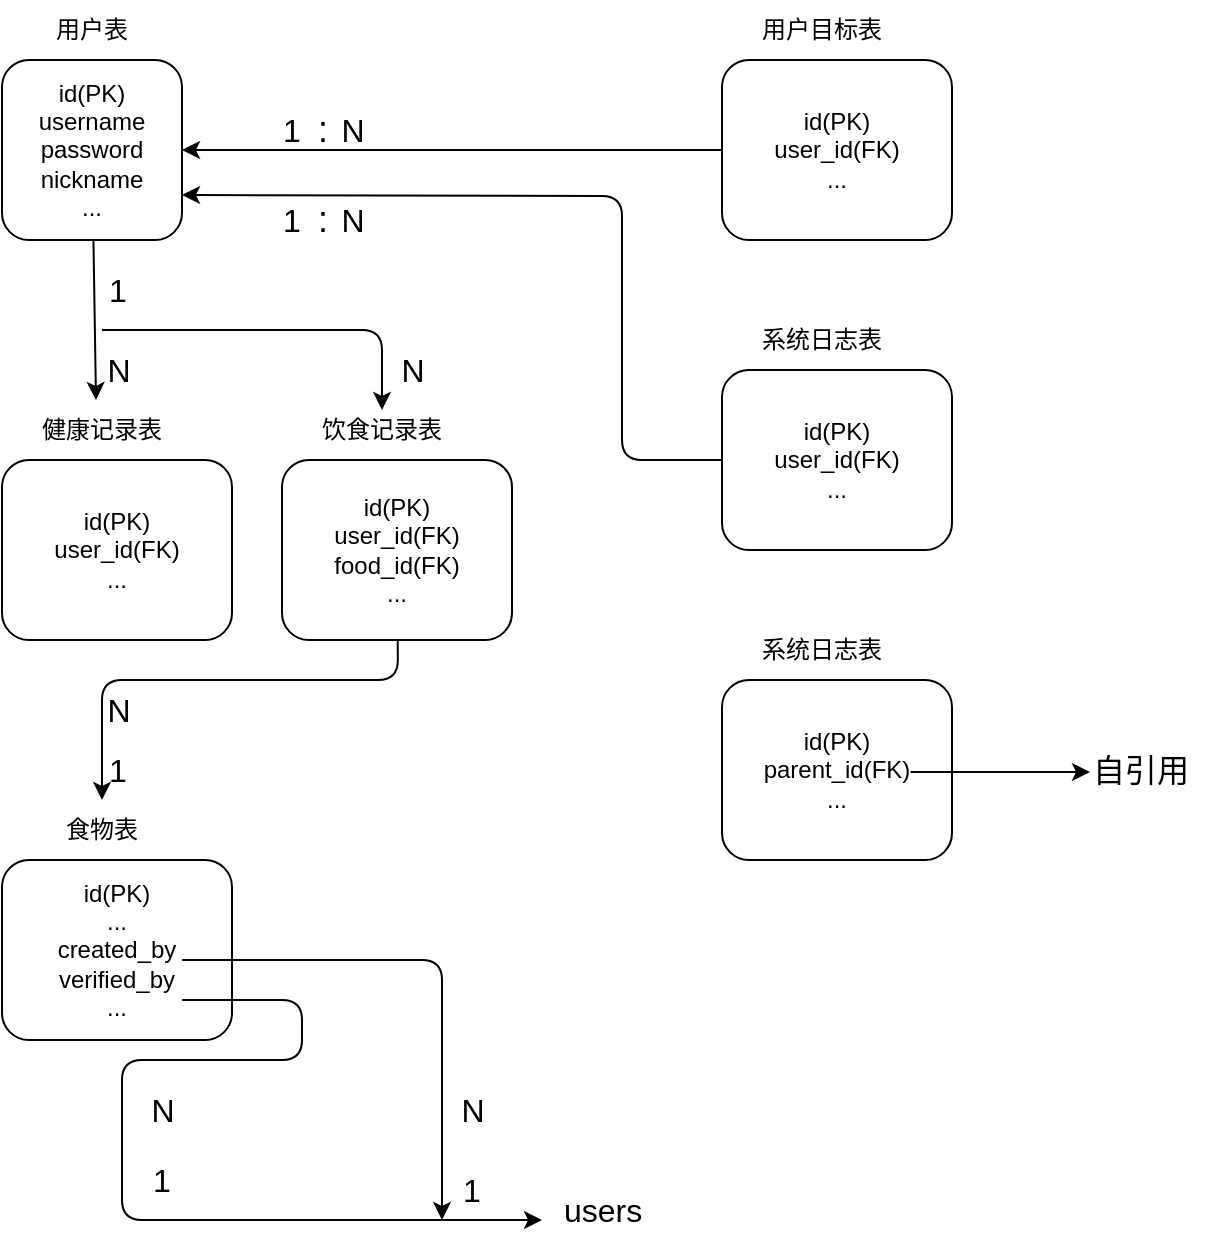 <mxfile>
    <diagram id="AmOTvMSBuik-WjjTdT88" name="第 1 页">
        <mxGraphModel dx="746" dy="781" grid="1" gridSize="10" guides="1" tooltips="1" connect="1" arrows="1" fold="1" page="1" pageScale="1" pageWidth="827" pageHeight="1169" background="#ffffff" math="0" shadow="0">
            <root>
                <mxCell id="0"/>
                <mxCell id="1" parent="0"/>
                <mxCell id="2" value="id(PK)&lt;br&gt;username&lt;br&gt;password&lt;br&gt;nickname&lt;br&gt;..." style="rounded=1;whiteSpace=wrap;html=1;" vertex="1" parent="1">
                    <mxGeometry x="106" y="120" width="90" height="90" as="geometry"/>
                </mxCell>
                <mxCell id="3" value="用户表" style="text;html=1;align=center;verticalAlign=middle;whiteSpace=wrap;rounded=0;" vertex="1" parent="1">
                    <mxGeometry x="121" y="90" width="60" height="30" as="geometry"/>
                </mxCell>
                <mxCell id="4" value="&lt;span style=&quot;color: rgb(0, 0, 0);&quot;&gt;id(PK)&lt;/span&gt;&lt;br style=&quot;color: rgb(63, 63, 63); scrollbar-color: rgb(226, 226, 226) rgb(251, 251, 251);&quot;&gt;&lt;span style=&quot;color: rgb(0, 0, 0);&quot;&gt;user_id(FK)&lt;br&gt;...&lt;/span&gt;" style="rounded=1;whiteSpace=wrap;html=1;" vertex="1" parent="1">
                    <mxGeometry x="106" y="320" width="115" height="90" as="geometry"/>
                </mxCell>
                <mxCell id="5" value="健康记录表" style="text;html=1;align=center;verticalAlign=middle;whiteSpace=wrap;rounded=0;" vertex="1" parent="1">
                    <mxGeometry x="121" y="290" width="70" height="30" as="geometry"/>
                </mxCell>
                <mxCell id="7" style="edgeStyle=none;html=1;" edge="1" parent="1" source="2">
                    <mxGeometry relative="1" as="geometry">
                        <mxPoint x="153" y="290" as="targetPoint"/>
                    </mxGeometry>
                </mxCell>
                <mxCell id="8" value="&lt;font style=&quot;font-size: 16px;&quot;&gt;1&lt;/font&gt;" style="text;html=1;align=center;verticalAlign=middle;whiteSpace=wrap;rounded=0;" vertex="1" parent="1">
                    <mxGeometry x="133.5" y="220" width="60" height="30" as="geometry"/>
                </mxCell>
                <mxCell id="10" value="" style="endArrow=classic;html=1;" edge="1" parent="1">
                    <mxGeometry width="50" height="50" relative="1" as="geometry">
                        <mxPoint x="156" y="255" as="sourcePoint"/>
                        <mxPoint x="296" y="295" as="targetPoint"/>
                        <Array as="points">
                            <mxPoint x="296" y="255"/>
                        </Array>
                    </mxGeometry>
                </mxCell>
                <mxCell id="11" value="&lt;font style=&quot;font-size: 16px;&quot;&gt;N&lt;/font&gt;" style="text;html=1;align=center;verticalAlign=middle;resizable=0;points=[];autosize=1;strokeColor=none;fillColor=none;" vertex="1" parent="1">
                    <mxGeometry x="143.5" y="260" width="40" height="30" as="geometry"/>
                </mxCell>
                <mxCell id="18" style="edgeStyle=none;html=1;entryX=0.5;entryY=0;entryDx=0;entryDy=0;" edge="1" parent="1" source="13" target="17">
                    <mxGeometry relative="1" as="geometry">
                        <Array as="points">
                            <mxPoint x="304" y="430"/>
                            <mxPoint x="156" y="430"/>
                        </Array>
                    </mxGeometry>
                </mxCell>
                <mxCell id="13" value="&lt;span style=&quot;color: rgb(0, 0, 0);&quot;&gt;id(PK)&lt;/span&gt;&lt;br style=&quot;color: rgb(63, 63, 63); scrollbar-color: rgb(226, 226, 226) rgb(251, 251, 251);&quot;&gt;&lt;span style=&quot;color: rgb(0, 0, 0);&quot;&gt;user_id(FK)&lt;/span&gt;&lt;br style=&quot;color: rgb(63, 63, 63); scrollbar-color: rgb(226, 226, 226) rgb(251, 251, 251);&quot;&gt;&lt;span style=&quot;color: rgb(0, 0, 0);&quot;&gt;food_id(FK)&lt;br&gt;...&lt;/span&gt;" style="rounded=1;whiteSpace=wrap;html=1;" vertex="1" parent="1">
                    <mxGeometry x="246" y="320" width="115" height="90" as="geometry"/>
                </mxCell>
                <mxCell id="14" value="饮食记录表" style="text;html=1;align=center;verticalAlign=middle;whiteSpace=wrap;rounded=0;" vertex="1" parent="1">
                    <mxGeometry x="261" y="290" width="70" height="30" as="geometry"/>
                </mxCell>
                <mxCell id="15" value="&lt;font style=&quot;font-size: 16px;&quot;&gt;N&lt;/font&gt;" style="text;html=1;align=center;verticalAlign=middle;resizable=0;points=[];autosize=1;strokeColor=none;fillColor=none;" vertex="1" parent="1">
                    <mxGeometry x="291" y="260" width="40" height="30" as="geometry"/>
                </mxCell>
                <mxCell id="16" value="&lt;span style=&quot;color: rgb(0, 0, 0);&quot;&gt;id(PK)&lt;/span&gt;&lt;br style=&quot;color: rgb(63, 63, 63); scrollbar-color: rgb(226, 226, 226) rgb(251, 251, 251);&quot;&gt;...&lt;br&gt;created_by&lt;br&gt;verified_by&lt;br&gt;..." style="rounded=1;whiteSpace=wrap;html=1;" vertex="1" parent="1">
                    <mxGeometry x="106" y="520" width="115" height="90" as="geometry"/>
                </mxCell>
                <mxCell id="17" value="食物表" style="text;html=1;align=center;verticalAlign=middle;whiteSpace=wrap;rounded=0;" vertex="1" parent="1">
                    <mxGeometry x="121" y="490" width="70" height="30" as="geometry"/>
                </mxCell>
                <mxCell id="19" value="&lt;font style=&quot;font-size: 16px;&quot;&gt;N&lt;/font&gt;" style="text;html=1;align=center;verticalAlign=middle;resizable=0;points=[];autosize=1;strokeColor=none;fillColor=none;" vertex="1" parent="1">
                    <mxGeometry x="143.5" y="430" width="40" height="30" as="geometry"/>
                </mxCell>
                <mxCell id="20" value="&lt;font style=&quot;font-size: 16px;&quot;&gt;1&lt;/font&gt;" style="text;html=1;align=center;verticalAlign=middle;whiteSpace=wrap;rounded=0;" vertex="1" parent="1">
                    <mxGeometry x="133.5" y="460" width="60" height="30" as="geometry"/>
                </mxCell>
                <mxCell id="21" value="" style="endArrow=classic;html=1;exitX=0.783;exitY=0.556;exitDx=0;exitDy=0;exitPerimeter=0;" edge="1" parent="1" source="16">
                    <mxGeometry width="50" height="50" relative="1" as="geometry">
                        <mxPoint x="456" y="440" as="sourcePoint"/>
                        <mxPoint x="326" y="700" as="targetPoint"/>
                        <Array as="points">
                            <mxPoint x="326" y="570"/>
                        </Array>
                    </mxGeometry>
                </mxCell>
                <mxCell id="22" value="" style="endArrow=classic;html=1;exitX=0.783;exitY=0.778;exitDx=0;exitDy=0;exitPerimeter=0;" edge="1" parent="1" source="16">
                    <mxGeometry width="50" height="50" relative="1" as="geometry">
                        <mxPoint x="206" y="580" as="sourcePoint"/>
                        <mxPoint x="376" y="700" as="targetPoint"/>
                        <Array as="points">
                            <mxPoint x="256" y="590"/>
                            <mxPoint x="256" y="620"/>
                            <mxPoint x="166" y="620"/>
                            <mxPoint x="166" y="700"/>
                        </Array>
                    </mxGeometry>
                </mxCell>
                <mxCell id="23" value="users" style="text;html=1;align=center;verticalAlign=middle;resizable=0;points=[];autosize=1;strokeColor=none;fillColor=none;fontSize=16;" vertex="1" parent="1">
                    <mxGeometry x="376" y="680" width="60" height="30" as="geometry"/>
                </mxCell>
                <mxCell id="24" value="&lt;font style=&quot;font-size: 16px;&quot;&gt;1&lt;/font&gt;" style="text;html=1;align=center;verticalAlign=middle;whiteSpace=wrap;rounded=0;" vertex="1" parent="1">
                    <mxGeometry x="311" y="675" width="60" height="20" as="geometry"/>
                </mxCell>
                <mxCell id="25" value="&lt;font style=&quot;font-size: 16px;&quot;&gt;N&lt;/font&gt;" style="text;html=1;align=center;verticalAlign=middle;resizable=0;points=[];autosize=1;strokeColor=none;fillColor=none;" vertex="1" parent="1">
                    <mxGeometry x="321" y="630" width="40" height="30" as="geometry"/>
                </mxCell>
                <mxCell id="26" value="&lt;font style=&quot;font-size: 16px;&quot;&gt;1&lt;/font&gt;" style="text;html=1;align=center;verticalAlign=middle;whiteSpace=wrap;rounded=0;" vertex="1" parent="1">
                    <mxGeometry x="156" y="665" width="60" height="30" as="geometry"/>
                </mxCell>
                <mxCell id="27" value="&lt;font style=&quot;font-size: 16px;&quot;&gt;N&lt;/font&gt;" style="text;html=1;align=center;verticalAlign=middle;resizable=0;points=[];autosize=1;strokeColor=none;fillColor=none;" vertex="1" parent="1">
                    <mxGeometry x="166" y="630" width="40" height="30" as="geometry"/>
                </mxCell>
                <mxCell id="30" style="edgeStyle=none;html=1;entryX=1;entryY=0.5;entryDx=0;entryDy=0;" edge="1" parent="1" source="28" target="2">
                    <mxGeometry relative="1" as="geometry"/>
                </mxCell>
                <mxCell id="28" value="&lt;span style=&quot;color: rgb(0, 0, 0);&quot;&gt;id(PK)&lt;/span&gt;&lt;br style=&quot;color: rgb(63, 63, 63); scrollbar-color: rgb(226, 226, 226) rgb(251, 251, 251);&quot;&gt;&lt;span style=&quot;color: rgb(0, 0, 0);&quot;&gt;user_id(FK)&lt;br&gt;&lt;/span&gt;..." style="rounded=1;whiteSpace=wrap;html=1;" vertex="1" parent="1">
                    <mxGeometry x="466" y="120" width="115" height="90" as="geometry"/>
                </mxCell>
                <mxCell id="29" value="用户目标表" style="text;html=1;align=center;verticalAlign=middle;whiteSpace=wrap;rounded=0;" vertex="1" parent="1">
                    <mxGeometry x="481" y="90" width="70" height="30" as="geometry"/>
                </mxCell>
                <mxCell id="31" value="&lt;font style=&quot;font-size: 16px;&quot;&gt;1&lt;/font&gt;" style="text;html=1;align=center;verticalAlign=middle;whiteSpace=wrap;rounded=0;" vertex="1" parent="1">
                    <mxGeometry x="221" y="140" width="60" height="30" as="geometry"/>
                </mxCell>
                <mxCell id="32" value="&lt;font style=&quot;font-size: 16px;&quot;&gt;N&lt;/font&gt;" style="text;html=1;align=center;verticalAlign=middle;resizable=0;points=[];autosize=1;strokeColor=none;fillColor=none;" vertex="1" parent="1">
                    <mxGeometry x="261" y="140" width="40" height="30" as="geometry"/>
                </mxCell>
                <mxCell id="33" value=":" style="text;html=1;align=center;verticalAlign=middle;resizable=0;points=[];autosize=1;strokeColor=none;fillColor=none;fontSize=18;" vertex="1" parent="1">
                    <mxGeometry x="251" y="135" width="30" height="40" as="geometry"/>
                </mxCell>
                <mxCell id="36" style="edgeStyle=none;html=1;entryX=1;entryY=0.75;entryDx=0;entryDy=0;" edge="1" parent="1" source="34" target="2">
                    <mxGeometry relative="1" as="geometry">
                        <Array as="points">
                            <mxPoint x="416" y="320"/>
                            <mxPoint x="416" y="188"/>
                        </Array>
                    </mxGeometry>
                </mxCell>
                <mxCell id="34" value="&lt;span style=&quot;color: rgb(0, 0, 0);&quot;&gt;id(PK)&lt;/span&gt;&lt;br style=&quot;color: rgb(63, 63, 63); scrollbar-color: rgb(226, 226, 226) rgb(251, 251, 251);&quot;&gt;&lt;span style=&quot;color: rgb(0, 0, 0);&quot;&gt;user_id(FK)&lt;br&gt;&lt;/span&gt;..." style="rounded=1;whiteSpace=wrap;html=1;" vertex="1" parent="1">
                    <mxGeometry x="466" y="275" width="115" height="90" as="geometry"/>
                </mxCell>
                <mxCell id="35" value="系统日志表" style="text;html=1;align=center;verticalAlign=middle;whiteSpace=wrap;rounded=0;" vertex="1" parent="1">
                    <mxGeometry x="481" y="245" width="70" height="30" as="geometry"/>
                </mxCell>
                <mxCell id="37" value="&lt;font style=&quot;font-size: 16px;&quot;&gt;1&lt;/font&gt;" style="text;html=1;align=center;verticalAlign=middle;whiteSpace=wrap;rounded=0;" vertex="1" parent="1">
                    <mxGeometry x="221" y="185" width="60" height="30" as="geometry"/>
                </mxCell>
                <mxCell id="38" value="&lt;font style=&quot;font-size: 16px;&quot;&gt;N&lt;/font&gt;" style="text;html=1;align=center;verticalAlign=middle;resizable=0;points=[];autosize=1;strokeColor=none;fillColor=none;" vertex="1" parent="1">
                    <mxGeometry x="261" y="185" width="40" height="30" as="geometry"/>
                </mxCell>
                <mxCell id="39" value=":" style="text;html=1;align=center;verticalAlign=middle;resizable=0;points=[];autosize=1;strokeColor=none;fillColor=none;fontSize=18;" vertex="1" parent="1">
                    <mxGeometry x="251" y="180" width="30" height="40" as="geometry"/>
                </mxCell>
                <mxCell id="40" value="&lt;span style=&quot;color: rgb(0, 0, 0);&quot;&gt;id(PK)&lt;/span&gt;&lt;br style=&quot;color: rgb(63, 63, 63); scrollbar-color: rgb(226, 226, 226) rgb(251, 251, 251);&quot;&gt;&lt;span style=&quot;color: rgb(0, 0, 0);&quot;&gt;parent_id(FK)&lt;br&gt;&lt;/span&gt;..." style="rounded=1;whiteSpace=wrap;html=1;" vertex="1" parent="1">
                    <mxGeometry x="466" y="430" width="115" height="90" as="geometry"/>
                </mxCell>
                <mxCell id="41" value="系统日志表" style="text;html=1;align=center;verticalAlign=middle;whiteSpace=wrap;rounded=0;" vertex="1" parent="1">
                    <mxGeometry x="481" y="400" width="70" height="30" as="geometry"/>
                </mxCell>
                <mxCell id="43" value="自引用" style="text;html=1;align=center;verticalAlign=middle;resizable=0;points=[];autosize=1;strokeColor=none;fillColor=none;fontSize=16;" vertex="1" parent="1">
                    <mxGeometry x="640" y="460" width="70" height="30" as="geometry"/>
                </mxCell>
                <mxCell id="44" value="" style="endArrow=classic;html=1;" edge="1" parent="1">
                    <mxGeometry width="50" height="50" relative="1" as="geometry">
                        <mxPoint x="560.35" y="476" as="sourcePoint"/>
                        <mxPoint x="650" y="476" as="targetPoint"/>
                    </mxGeometry>
                </mxCell>
            </root>
        </mxGraphModel>
    </diagram>
</mxfile>